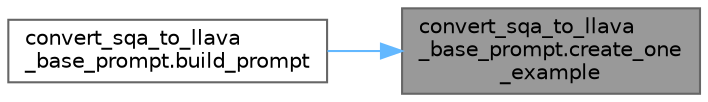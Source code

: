 digraph "convert_sqa_to_llava_base_prompt.create_one_example"
{
 // LATEX_PDF_SIZE
  bgcolor="transparent";
  edge [fontname=Helvetica,fontsize=10,labelfontname=Helvetica,labelfontsize=10];
  node [fontname=Helvetica,fontsize=10,shape=box,height=0.2,width=0.4];
  rankdir="RL";
  Node1 [id="Node000001",label="convert_sqa_to_llava\l_base_prompt.create_one\l_example",height=0.2,width=0.4,color="gray40", fillcolor="grey60", style="filled", fontcolor="black",tooltip=" "];
  Node1 -> Node2 [id="edge2_Node000001_Node000002",dir="back",color="steelblue1",style="solid",tooltip=" "];
  Node2 [id="Node000002",label="convert_sqa_to_llava\l_base_prompt.build_prompt",height=0.2,width=0.4,color="grey40", fillcolor="white", style="filled",URL="$namespaceconvert__sqa__to__llava__base__prompt.html#a692395405d055e5baa6d458d46615f3d",tooltip=" "];
}
